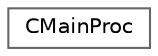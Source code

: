 digraph "Graphical Class Hierarchy"
{
 // LATEX_PDF_SIZE
  bgcolor="transparent";
  edge [fontname=Helvetica,fontsize=10,labelfontname=Helvetica,labelfontsize=10];
  node [fontname=Helvetica,fontsize=10,shape=box,height=0.2,width=0.4];
  rankdir="LR";
  Node0 [id="Node000000",label="CMainProc",height=0.2,width=0.4,color="grey40", fillcolor="white", style="filled",URL="$class_c_main_proc.html",tooltip=" "];
}
